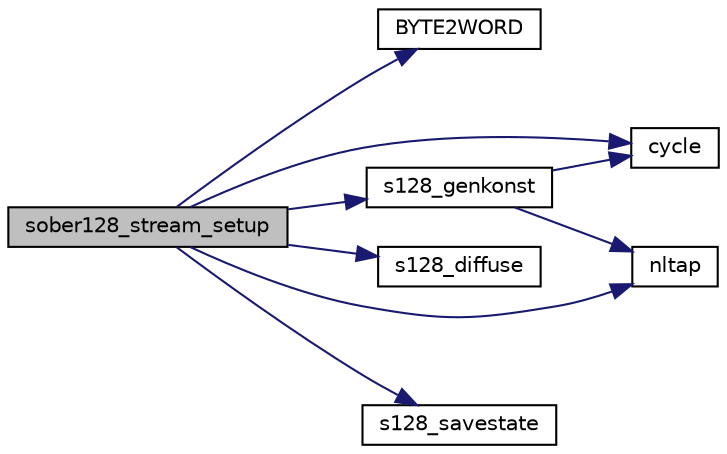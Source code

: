 digraph "sober128_stream_setup"
{
 // LATEX_PDF_SIZE
  edge [fontname="Helvetica",fontsize="10",labelfontname="Helvetica",labelfontsize="10"];
  node [fontname="Helvetica",fontsize="10",shape=record];
  rankdir="LR";
  Node120 [label="sober128_stream_setup",height=0.2,width=0.4,color="black", fillcolor="grey75", style="filled", fontcolor="black",tooltip="Initialize an Sober128 context (only the key)"];
  Node120 -> Node121 [color="midnightblue",fontsize="10",style="solid"];
  Node121 [label="BYTE2WORD",height=0.2,width=0.4,color="black", fillcolor="white", style="filled",URL="$sober128__stream_8c.html#ae7acc8746ffb536a618b77f0e2042807",tooltip=" "];
  Node120 -> Node122 [color="midnightblue",fontsize="10",style="solid"];
  Node122 [label="cycle",height=0.2,width=0.4,color="black", fillcolor="white", style="filled",URL="$sober128__stream_8c.html#a5ee309e1f2da8afec6f25f826763f55d",tooltip=" "];
  Node120 -> Node123 [color="midnightblue",fontsize="10",style="solid"];
  Node123 [label="nltap",height=0.2,width=0.4,color="black", fillcolor="white", style="filled",URL="$sober128__stream_8c.html#aa40918d0bb77cd616f54d859fe3ceb34",tooltip=" "];
  Node120 -> Node124 [color="midnightblue",fontsize="10",style="solid"];
  Node124 [label="s128_diffuse",height=0.2,width=0.4,color="black", fillcolor="white", style="filled",URL="$sober128__stream_8c.html#a90d35fdc987c8472cc4390a3dc4c7777",tooltip=" "];
  Node120 -> Node125 [color="midnightblue",fontsize="10",style="solid"];
  Node125 [label="s128_genkonst",height=0.2,width=0.4,color="black", fillcolor="white", style="filled",URL="$sober128__stream_8c.html#afeb3cc1b4facd7436b991dc552ffb038",tooltip=" "];
  Node125 -> Node122 [color="midnightblue",fontsize="10",style="solid"];
  Node125 -> Node123 [color="midnightblue",fontsize="10",style="solid"];
  Node120 -> Node126 [color="midnightblue",fontsize="10",style="solid"];
  Node126 [label="s128_savestate",height=0.2,width=0.4,color="black", fillcolor="white", style="filled",URL="$sober128__stream_8c.html#a884ca93789ee73dea18768f55567bc67",tooltip=" "];
}
